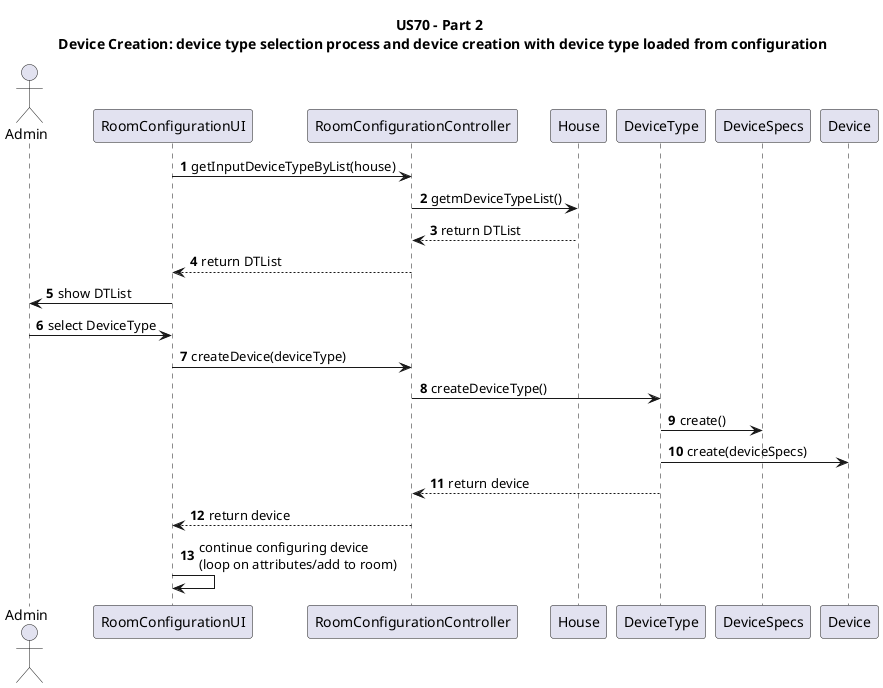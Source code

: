 @startuml
title US70 - Part 2 \n Device Creation: device type selection process and device creation with device type loaded from configuration

autonumber

actor Admin
RoomConfigurationUI -> RoomConfigurationController: getInputDeviceTypeByList(house)
RoomConfigurationController -> House: getmDeviceTypeList()
House --> RoomConfigurationController: return DTList
RoomConfigurationController --> RoomConfigurationUI: return DTList
RoomConfigurationUI -> Admin: show DTList
Admin -> RoomConfigurationUI: select DeviceType
RoomConfigurationUI -> RoomConfigurationController: createDevice(deviceType)
RoomConfigurationController -> DeviceType: createDeviceType()
DeviceType -> DeviceSpecs: create()
DeviceType -> Device: create(deviceSpecs)
DeviceType --> RoomConfigurationController: return device
RoomConfigurationController --> RoomConfigurationUI:  return device
RoomConfigurationUI -> RoomConfigurationUI: continue configuring device\n(loop on attributes/add to room)

@endumlΩ
